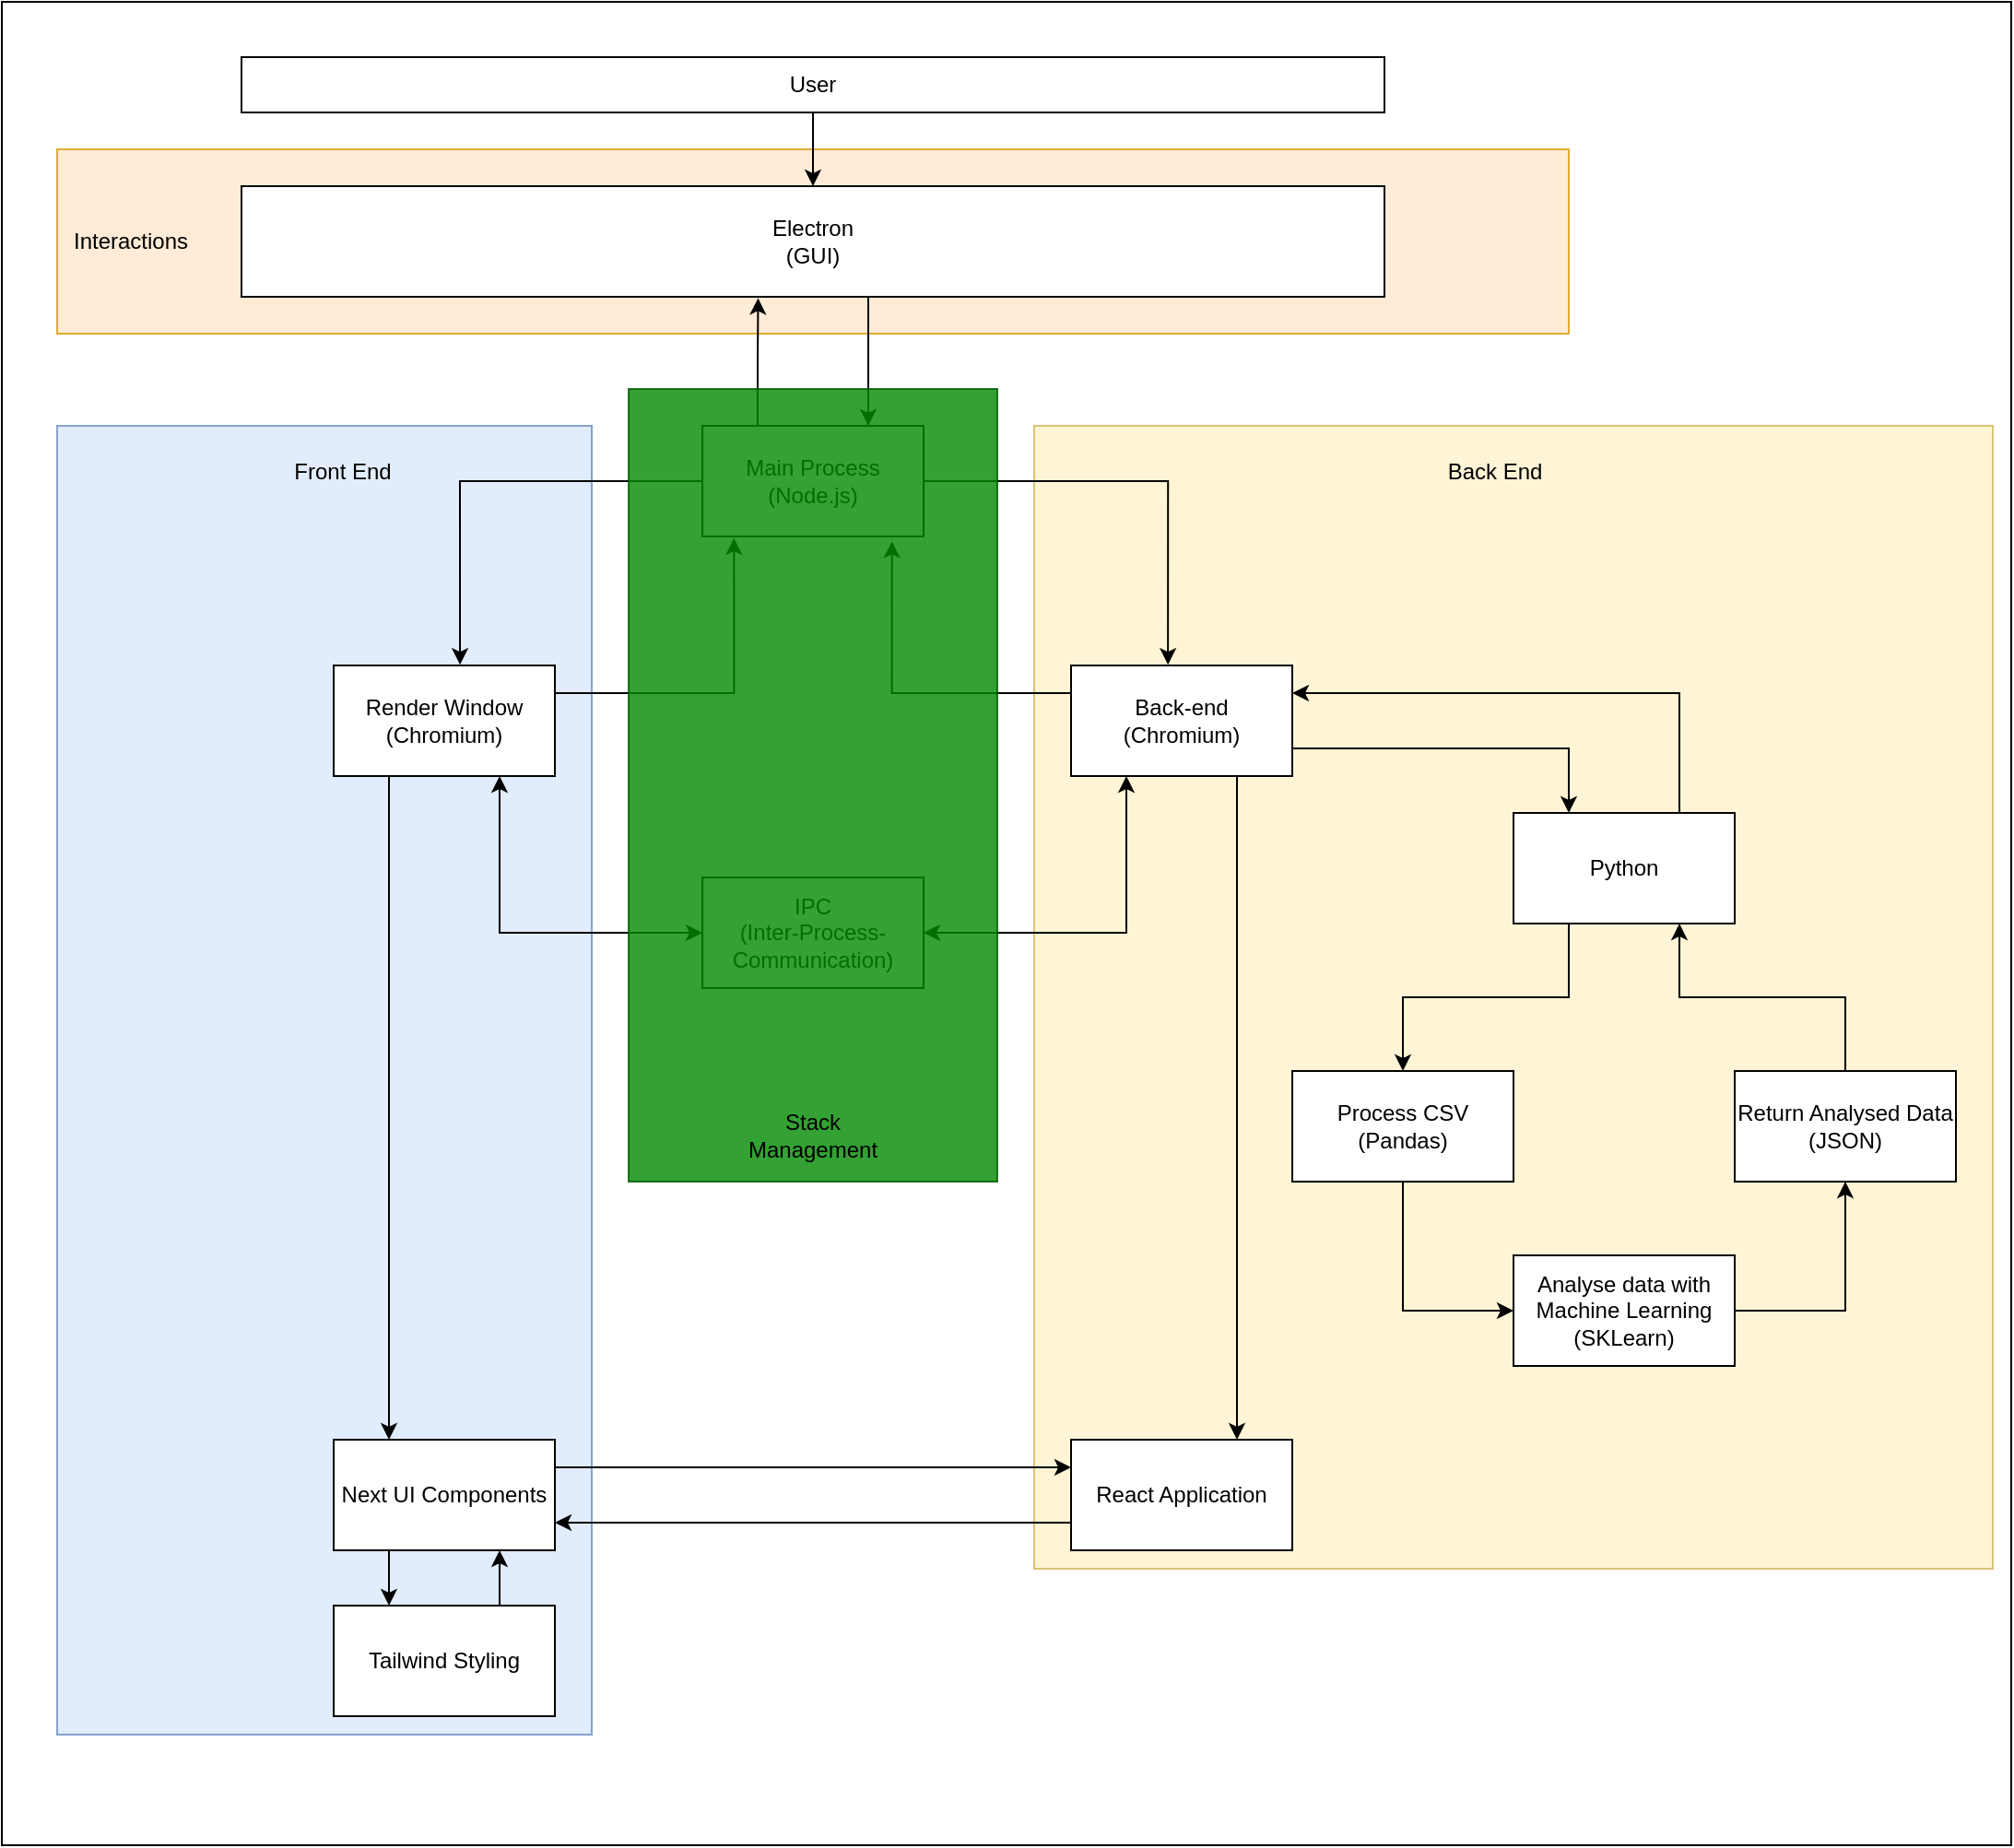 <mxfile version="22.0.2" type="device">
  <diagram name="Page-1" id="lubKkRBj7AJyXdUeNZrd">
    <mxGraphModel dx="3765" dy="1180" grid="1" gridSize="10" guides="1" tooltips="1" connect="1" arrows="1" fold="1" page="1" pageScale="1" pageWidth="827" pageHeight="1169" math="0" shadow="0">
      <root>
        <mxCell id="0" />
        <mxCell id="1" parent="0" />
        <mxCell id="v2gmapiHjqFmHYx1XOg6-1" value="" style="rounded=0;whiteSpace=wrap;html=1;" vertex="1" parent="1">
          <mxGeometry x="-20" y="50" width="1090" height="1000" as="geometry" />
        </mxCell>
        <mxCell id="VV3pcaRO4kwsun0wboft-31" value="" style="rounded=0;whiteSpace=wrap;html=1;opacity=80;fillColor=#fff2cc;strokeColor=#d6b656;" parent="1" vertex="1">
          <mxGeometry x="540" y="280" width="520" height="620" as="geometry" />
        </mxCell>
        <mxCell id="VV3pcaRO4kwsun0wboft-29" value="" style="rounded=0;whiteSpace=wrap;html=1;opacity=80;fillColor=#dae8fc;strokeColor=#6c8ebf;" parent="1" vertex="1">
          <mxGeometry x="10" y="280" width="290" height="710" as="geometry" />
        </mxCell>
        <mxCell id="VV3pcaRO4kwsun0wboft-26" value="" style="rounded=0;whiteSpace=wrap;html=1;opacity=80;fillColor=#ffe6cc;strokeColor=#d79b00;" parent="1" vertex="1">
          <mxGeometry x="10" y="130" width="820" height="100" as="geometry" />
        </mxCell>
        <mxCell id="VV3pcaRO4kwsun0wboft-7" style="edgeStyle=orthogonalEdgeStyle;rounded=0;orthogonalLoop=1;jettySize=auto;html=1;exitX=0.5;exitY=1;exitDx=0;exitDy=0;entryX=0.5;entryY=0;entryDx=0;entryDy=0;" parent="1" source="VV3pcaRO4kwsun0wboft-1" target="VV3pcaRO4kwsun0wboft-2" edge="1">
          <mxGeometry relative="1" as="geometry" />
        </mxCell>
        <mxCell id="VV3pcaRO4kwsun0wboft-1" value="User" style="rounded=0;whiteSpace=wrap;html=1;" parent="1" vertex="1">
          <mxGeometry x="110" y="80" width="620" height="30" as="geometry" />
        </mxCell>
        <mxCell id="VV3pcaRO4kwsun0wboft-9" value="" style="edgeStyle=orthogonalEdgeStyle;rounded=0;orthogonalLoop=1;jettySize=auto;html=1;entryX=0.75;entryY=0;entryDx=0;entryDy=0;" parent="1" source="VV3pcaRO4kwsun0wboft-2" target="VV3pcaRO4kwsun0wboft-3" edge="1">
          <mxGeometry relative="1" as="geometry">
            <Array as="points">
              <mxPoint x="450" y="230" />
              <mxPoint x="450" y="230" />
            </Array>
          </mxGeometry>
        </mxCell>
        <mxCell id="VV3pcaRO4kwsun0wboft-2" value="Electron&lt;div&gt;(GUI)&lt;/div&gt;" style="rounded=0;whiteSpace=wrap;html=1;" parent="1" vertex="1">
          <mxGeometry x="110" y="150" width="620" height="60" as="geometry" />
        </mxCell>
        <mxCell id="VV3pcaRO4kwsun0wboft-3" value="Main Process&lt;div&gt;(Node.js)&lt;/div&gt;" style="rounded=0;whiteSpace=wrap;html=1;" parent="1" vertex="1">
          <mxGeometry x="360" y="280" width="120" height="60" as="geometry" />
        </mxCell>
        <mxCell id="VV3pcaRO4kwsun0wboft-14" style="edgeStyle=orthogonalEdgeStyle;rounded=0;orthogonalLoop=1;jettySize=auto;html=1;exitX=0.75;exitY=1;exitDx=0;exitDy=0;entryX=0;entryY=0.5;entryDx=0;entryDy=0;startArrow=classic;startFill=1;" parent="1" source="VV3pcaRO4kwsun0wboft-4" target="VV3pcaRO4kwsun0wboft-6" edge="1">
          <mxGeometry relative="1" as="geometry" />
        </mxCell>
        <mxCell id="VV3pcaRO4kwsun0wboft-38" style="edgeStyle=orthogonalEdgeStyle;rounded=0;orthogonalLoop=1;jettySize=auto;html=1;exitX=0.25;exitY=1;exitDx=0;exitDy=0;entryX=0.25;entryY=0;entryDx=0;entryDy=0;" parent="1" source="VV3pcaRO4kwsun0wboft-4" target="VV3pcaRO4kwsun0wboft-37" edge="1">
          <mxGeometry relative="1" as="geometry" />
        </mxCell>
        <mxCell id="VV3pcaRO4kwsun0wboft-4" value="Render Window&lt;div&gt;(Chromium)&lt;/div&gt;" style="whiteSpace=wrap;html=1;" parent="1" vertex="1">
          <mxGeometry x="160" y="410" width="120" height="60" as="geometry" />
        </mxCell>
        <mxCell id="VV3pcaRO4kwsun0wboft-17" style="edgeStyle=orthogonalEdgeStyle;rounded=0;orthogonalLoop=1;jettySize=auto;html=1;exitX=1;exitY=0.75;exitDx=0;exitDy=0;entryX=0.25;entryY=0;entryDx=0;entryDy=0;" parent="1" source="VV3pcaRO4kwsun0wboft-5" target="VV3pcaRO4kwsun0wboft-16" edge="1">
          <mxGeometry relative="1" as="geometry" />
        </mxCell>
        <mxCell id="VV3pcaRO4kwsun0wboft-36" style="edgeStyle=orthogonalEdgeStyle;rounded=0;orthogonalLoop=1;jettySize=auto;html=1;exitX=0.75;exitY=1;exitDx=0;exitDy=0;entryX=0.75;entryY=0;entryDx=0;entryDy=0;" parent="1" source="VV3pcaRO4kwsun0wboft-5" target="VV3pcaRO4kwsun0wboft-35" edge="1">
          <mxGeometry relative="1" as="geometry" />
        </mxCell>
        <mxCell id="VV3pcaRO4kwsun0wboft-5" value="Back-end&lt;div&gt;(Chromium)&lt;/div&gt;" style="whiteSpace=wrap;html=1;" parent="1" vertex="1">
          <mxGeometry x="560" y="410" width="120" height="60" as="geometry" />
        </mxCell>
        <mxCell id="VV3pcaRO4kwsun0wboft-6" value="IPC&lt;div&gt;(Inter-Process-Communication)&lt;/div&gt;" style="rounded=0;whiteSpace=wrap;html=1;" parent="1" vertex="1">
          <mxGeometry x="360" y="525" width="120" height="60" as="geometry" />
        </mxCell>
        <mxCell id="VV3pcaRO4kwsun0wboft-8" style="edgeStyle=orthogonalEdgeStyle;rounded=0;orthogonalLoop=1;jettySize=auto;html=1;exitX=0.25;exitY=0;exitDx=0;exitDy=0;entryX=0.452;entryY=1.012;entryDx=0;entryDy=0;entryPerimeter=0;" parent="1" source="VV3pcaRO4kwsun0wboft-3" target="VV3pcaRO4kwsun0wboft-2" edge="1">
          <mxGeometry relative="1" as="geometry" />
        </mxCell>
        <mxCell id="VV3pcaRO4kwsun0wboft-10" style="edgeStyle=orthogonalEdgeStyle;rounded=0;orthogonalLoop=1;jettySize=auto;html=1;exitX=0;exitY=0.5;exitDx=0;exitDy=0;entryX=0.571;entryY=-0.007;entryDx=0;entryDy=0;entryPerimeter=0;" parent="1" source="VV3pcaRO4kwsun0wboft-3" target="VV3pcaRO4kwsun0wboft-4" edge="1">
          <mxGeometry relative="1" as="geometry" />
        </mxCell>
        <mxCell id="VV3pcaRO4kwsun0wboft-11" style="edgeStyle=orthogonalEdgeStyle;rounded=0;orthogonalLoop=1;jettySize=auto;html=1;exitX=1;exitY=0.25;exitDx=0;exitDy=0;entryX=0.143;entryY=1.017;entryDx=0;entryDy=0;entryPerimeter=0;" parent="1" source="VV3pcaRO4kwsun0wboft-4" target="VV3pcaRO4kwsun0wboft-3" edge="1">
          <mxGeometry relative="1" as="geometry" />
        </mxCell>
        <mxCell id="VV3pcaRO4kwsun0wboft-12" style="edgeStyle=orthogonalEdgeStyle;rounded=0;orthogonalLoop=1;jettySize=auto;html=1;exitX=1;exitY=0.5;exitDx=0;exitDy=0;entryX=0.438;entryY=-0.007;entryDx=0;entryDy=0;entryPerimeter=0;" parent="1" source="VV3pcaRO4kwsun0wboft-3" target="VV3pcaRO4kwsun0wboft-5" edge="1">
          <mxGeometry relative="1" as="geometry" />
        </mxCell>
        <mxCell id="VV3pcaRO4kwsun0wboft-13" style="edgeStyle=orthogonalEdgeStyle;rounded=0;orthogonalLoop=1;jettySize=auto;html=1;exitX=0;exitY=0.25;exitDx=0;exitDy=0;entryX=0.857;entryY=1.045;entryDx=0;entryDy=0;entryPerimeter=0;" parent="1" source="VV3pcaRO4kwsun0wboft-5" target="VV3pcaRO4kwsun0wboft-3" edge="1">
          <mxGeometry relative="1" as="geometry" />
        </mxCell>
        <mxCell id="VV3pcaRO4kwsun0wboft-15" style="edgeStyle=orthogonalEdgeStyle;rounded=0;orthogonalLoop=1;jettySize=auto;html=1;exitX=1;exitY=0.5;exitDx=0;exitDy=0;startArrow=classic;startFill=1;entryX=0.25;entryY=1;entryDx=0;entryDy=0;" parent="1" source="VV3pcaRO4kwsun0wboft-6" target="VV3pcaRO4kwsun0wboft-5" edge="1">
          <mxGeometry relative="1" as="geometry">
            <mxPoint x="610" y="470" as="targetPoint" />
          </mxGeometry>
        </mxCell>
        <mxCell id="VV3pcaRO4kwsun0wboft-34" style="edgeStyle=orthogonalEdgeStyle;rounded=0;orthogonalLoop=1;jettySize=auto;html=1;exitX=0.75;exitY=0;exitDx=0;exitDy=0;entryX=1;entryY=0.25;entryDx=0;entryDy=0;" parent="1" source="VV3pcaRO4kwsun0wboft-16" target="VV3pcaRO4kwsun0wboft-5" edge="1">
          <mxGeometry relative="1" as="geometry" />
        </mxCell>
        <mxCell id="VV3pcaRO4kwsun0wboft-16" value="Python" style="whiteSpace=wrap;html=1;" parent="1" vertex="1">
          <mxGeometry x="800" y="490" width="120" height="60" as="geometry" />
        </mxCell>
        <mxCell id="VV3pcaRO4kwsun0wboft-22" style="edgeStyle=orthogonalEdgeStyle;rounded=0;orthogonalLoop=1;jettySize=auto;html=1;exitX=0.5;exitY=1;exitDx=0;exitDy=0;entryX=0;entryY=0.5;entryDx=0;entryDy=0;" parent="1" source="VV3pcaRO4kwsun0wboft-19" target="VV3pcaRO4kwsun0wboft-21" edge="1">
          <mxGeometry relative="1" as="geometry" />
        </mxCell>
        <mxCell id="VV3pcaRO4kwsun0wboft-19" value="Process CSV&lt;div&gt;(Pandas)&lt;/div&gt;" style="rounded=0;whiteSpace=wrap;html=1;" parent="1" vertex="1">
          <mxGeometry x="680" y="630" width="120" height="60" as="geometry" />
        </mxCell>
        <mxCell id="VV3pcaRO4kwsun0wboft-20" style="edgeStyle=orthogonalEdgeStyle;rounded=0;orthogonalLoop=1;jettySize=auto;html=1;exitX=0.25;exitY=1;exitDx=0;exitDy=0;entryX=0.5;entryY=0;entryDx=0;entryDy=0;" parent="1" source="VV3pcaRO4kwsun0wboft-16" target="VV3pcaRO4kwsun0wboft-19" edge="1">
          <mxGeometry relative="1" as="geometry">
            <mxPoint x="720" y="630" as="targetPoint" />
            <Array as="points">
              <mxPoint x="830" y="590" />
              <mxPoint x="740" y="590" />
            </Array>
          </mxGeometry>
        </mxCell>
        <mxCell id="VV3pcaRO4kwsun0wboft-21" value="Analyse data with Machine Learning&lt;div&gt;(SKLearn)&lt;/div&gt;" style="whiteSpace=wrap;html=1;" parent="1" vertex="1">
          <mxGeometry x="800" y="730" width="120" height="60" as="geometry" />
        </mxCell>
        <mxCell id="VV3pcaRO4kwsun0wboft-25" style="edgeStyle=orthogonalEdgeStyle;rounded=0;orthogonalLoop=1;jettySize=auto;html=1;exitX=0.5;exitY=0;exitDx=0;exitDy=0;entryX=0.75;entryY=1;entryDx=0;entryDy=0;" parent="1" source="VV3pcaRO4kwsun0wboft-23" target="VV3pcaRO4kwsun0wboft-16" edge="1">
          <mxGeometry relative="1" as="geometry" />
        </mxCell>
        <mxCell id="VV3pcaRO4kwsun0wboft-23" value="Return Analysed Data&lt;div&gt;(JSON)&lt;/div&gt;" style="whiteSpace=wrap;html=1;" parent="1" vertex="1">
          <mxGeometry x="920" y="630" width="120" height="60" as="geometry" />
        </mxCell>
        <mxCell id="VV3pcaRO4kwsun0wboft-24" style="edgeStyle=orthogonalEdgeStyle;rounded=0;orthogonalLoop=1;jettySize=auto;html=1;exitX=1;exitY=0.5;exitDx=0;exitDy=0;" parent="1" source="VV3pcaRO4kwsun0wboft-21" target="VV3pcaRO4kwsun0wboft-23" edge="1">
          <mxGeometry relative="1" as="geometry" />
        </mxCell>
        <mxCell id="VV3pcaRO4kwsun0wboft-27" value="Interactions" style="text;html=1;align=center;verticalAlign=middle;whiteSpace=wrap;rounded=0;" parent="1" vertex="1">
          <mxGeometry x="20" y="165" width="60" height="30" as="geometry" />
        </mxCell>
        <mxCell id="VV3pcaRO4kwsun0wboft-30" value="Front End" style="text;html=1;align=center;verticalAlign=middle;whiteSpace=wrap;rounded=0;" parent="1" vertex="1">
          <mxGeometry x="135" y="290" width="60" height="30" as="geometry" />
        </mxCell>
        <mxCell id="VV3pcaRO4kwsun0wboft-33" value="Back End" style="text;html=1;align=center;verticalAlign=middle;whiteSpace=wrap;rounded=0;" parent="1" vertex="1">
          <mxGeometry x="760" y="290" width="60" height="30" as="geometry" />
        </mxCell>
        <mxCell id="VV3pcaRO4kwsun0wboft-40" style="edgeStyle=orthogonalEdgeStyle;rounded=0;orthogonalLoop=1;jettySize=auto;html=1;exitX=0;exitY=0.75;exitDx=0;exitDy=0;entryX=1;entryY=0.75;entryDx=0;entryDy=0;" parent="1" source="VV3pcaRO4kwsun0wboft-35" target="VV3pcaRO4kwsun0wboft-37" edge="1">
          <mxGeometry relative="1" as="geometry" />
        </mxCell>
        <mxCell id="VV3pcaRO4kwsun0wboft-35" value="React Application" style="whiteSpace=wrap;html=1;" parent="1" vertex="1">
          <mxGeometry x="560" y="830" width="120" height="60" as="geometry" />
        </mxCell>
        <mxCell id="VV3pcaRO4kwsun0wboft-39" style="edgeStyle=orthogonalEdgeStyle;rounded=0;orthogonalLoop=1;jettySize=auto;html=1;exitX=1;exitY=0.25;exitDx=0;exitDy=0;entryX=0;entryY=0.25;entryDx=0;entryDy=0;" parent="1" source="VV3pcaRO4kwsun0wboft-37" target="VV3pcaRO4kwsun0wboft-35" edge="1">
          <mxGeometry relative="1" as="geometry" />
        </mxCell>
        <mxCell id="VV3pcaRO4kwsun0wboft-42" style="edgeStyle=orthogonalEdgeStyle;rounded=0;orthogonalLoop=1;jettySize=auto;html=1;exitX=0.25;exitY=1;exitDx=0;exitDy=0;entryX=0.25;entryY=0;entryDx=0;entryDy=0;" parent="1" source="VV3pcaRO4kwsun0wboft-37" target="VV3pcaRO4kwsun0wboft-41" edge="1">
          <mxGeometry relative="1" as="geometry" />
        </mxCell>
        <mxCell id="VV3pcaRO4kwsun0wboft-37" value="Next UI Components" style="whiteSpace=wrap;html=1;" parent="1" vertex="1">
          <mxGeometry x="160" y="830" width="120" height="60" as="geometry" />
        </mxCell>
        <mxCell id="VV3pcaRO4kwsun0wboft-43" style="edgeStyle=orthogonalEdgeStyle;rounded=0;orthogonalLoop=1;jettySize=auto;html=1;exitX=0.75;exitY=0;exitDx=0;exitDy=0;entryX=0.75;entryY=1;entryDx=0;entryDy=0;" parent="1" source="VV3pcaRO4kwsun0wboft-41" target="VV3pcaRO4kwsun0wboft-37" edge="1">
          <mxGeometry relative="1" as="geometry" />
        </mxCell>
        <mxCell id="VV3pcaRO4kwsun0wboft-41" value="Tailwind Styling" style="whiteSpace=wrap;html=1;" parent="1" vertex="1">
          <mxGeometry x="160" y="920" width="120" height="60" as="geometry" />
        </mxCell>
        <mxCell id="v2gmapiHjqFmHYx1XOg6-2" value="" style="rounded=0;whiteSpace=wrap;html=1;opacity=80;fillColor=#008a00;strokeColor=#005700;fontColor=#ffffff;" vertex="1" parent="1">
          <mxGeometry x="320" y="260" width="200" height="430" as="geometry" />
        </mxCell>
        <mxCell id="v2gmapiHjqFmHYx1XOg6-3" value="Stack Management" style="text;html=1;align=center;verticalAlign=middle;whiteSpace=wrap;rounded=0;" vertex="1" parent="1">
          <mxGeometry x="390" y="650" width="60" height="30" as="geometry" />
        </mxCell>
      </root>
    </mxGraphModel>
  </diagram>
</mxfile>
